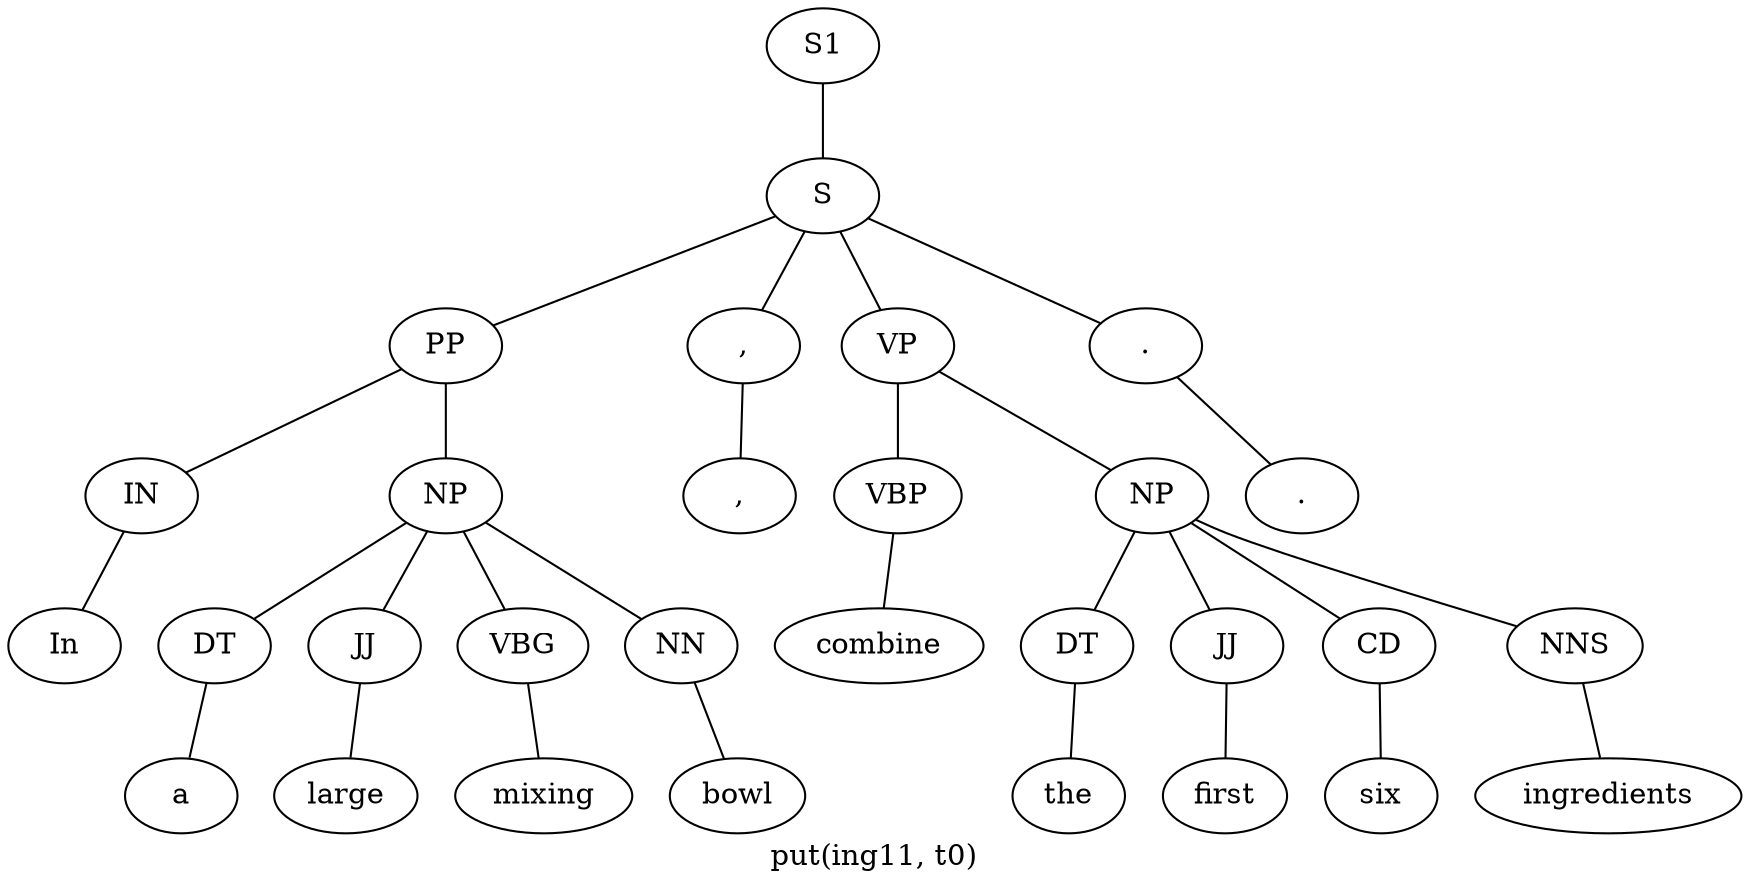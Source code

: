graph SyntaxGraph {
	label = "put(ing11, t0)";
	Node0 [label="S1"];
	Node1 [label="S"];
	Node2 [label="PP"];
	Node3 [label="IN"];
	Node4 [label="In"];
	Node5 [label="NP"];
	Node6 [label="DT"];
	Node7 [label="a"];
	Node8 [label="JJ"];
	Node9 [label="large"];
	Node10 [label="VBG"];
	Node11 [label="mixing"];
	Node12 [label="NN"];
	Node13 [label="bowl"];
	Node14 [label=","];
	Node15 [label=","];
	Node16 [label="VP"];
	Node17 [label="VBP"];
	Node18 [label="combine"];
	Node19 [label="NP"];
	Node20 [label="DT"];
	Node21 [label="the"];
	Node22 [label="JJ"];
	Node23 [label="first"];
	Node24 [label="CD"];
	Node25 [label="six"];
	Node26 [label="NNS"];
	Node27 [label="ingredients"];
	Node28 [label="."];
	Node29 [label="."];

	Node0 -- Node1;
	Node1 -- Node2;
	Node1 -- Node14;
	Node1 -- Node16;
	Node1 -- Node28;
	Node2 -- Node3;
	Node2 -- Node5;
	Node3 -- Node4;
	Node5 -- Node6;
	Node5 -- Node8;
	Node5 -- Node10;
	Node5 -- Node12;
	Node6 -- Node7;
	Node8 -- Node9;
	Node10 -- Node11;
	Node12 -- Node13;
	Node14 -- Node15;
	Node16 -- Node17;
	Node16 -- Node19;
	Node17 -- Node18;
	Node19 -- Node20;
	Node19 -- Node22;
	Node19 -- Node24;
	Node19 -- Node26;
	Node20 -- Node21;
	Node22 -- Node23;
	Node24 -- Node25;
	Node26 -- Node27;
	Node28 -- Node29;
}